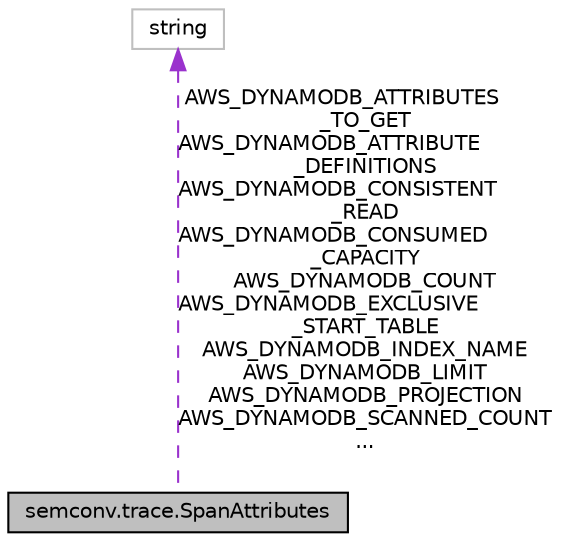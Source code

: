 digraph "semconv.trace.SpanAttributes"
{
 // LATEX_PDF_SIZE
  edge [fontname="Helvetica",fontsize="10",labelfontname="Helvetica",labelfontsize="10"];
  node [fontname="Helvetica",fontsize="10",shape=record];
  Node1 [label="semconv.trace.SpanAttributes",height=0.2,width=0.4,color="black", fillcolor="grey75", style="filled", fontcolor="black",tooltip=" "];
  Node2 -> Node1 [dir="back",color="darkorchid3",fontsize="10",style="dashed",label=" AWS_DYNAMODB_ATTRIBUTES\l_TO_GET\nAWS_DYNAMODB_ATTRIBUTE\l_DEFINITIONS\nAWS_DYNAMODB_CONSISTENT\l_READ\nAWS_DYNAMODB_CONSUMED\l_CAPACITY\nAWS_DYNAMODB_COUNT\nAWS_DYNAMODB_EXCLUSIVE\l_START_TABLE\nAWS_DYNAMODB_INDEX_NAME\nAWS_DYNAMODB_LIMIT\nAWS_DYNAMODB_PROJECTION\nAWS_DYNAMODB_SCANNED_COUNT\n..." ,fontname="Helvetica"];
  Node2 [label="string",height=0.2,width=0.4,color="grey75", fillcolor="white", style="filled",tooltip=" "];
}
